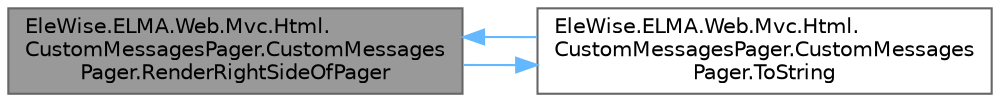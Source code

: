 digraph "EleWise.ELMA.Web.Mvc.Html.CustomMessagesPager.CustomMessagesPager.RenderRightSideOfPager"
{
 // LATEX_PDF_SIZE
  bgcolor="transparent";
  edge [fontname=Helvetica,fontsize=10,labelfontname=Helvetica,labelfontsize=10];
  node [fontname=Helvetica,fontsize=10,shape=box,height=0.2,width=0.4];
  rankdir="LR";
  Node1 [id="Node000001",label="EleWise.ELMA.Web.Mvc.Html.\lCustomMessagesPager.CustomMessages\lPager.RenderRightSideOfPager",height=0.2,width=0.4,color="gray40", fillcolor="grey60", style="filled", fontcolor="black",tooltip=" "];
  Node1 -> Node2 [id="edge1_Node000001_Node000002",color="steelblue1",style="solid",tooltip=" "];
  Node2 [id="Node000002",label="EleWise.ELMA.Web.Mvc.Html.\lCustomMessagesPager.CustomMessages\lPager.ToString",height=0.2,width=0.4,color="grey40", fillcolor="white", style="filled",URL="$class_ele_wise_1_1_e_l_m_a_1_1_web_1_1_mvc_1_1_html_1_1_custom_messages_pager_1_1_custom_messages_pager.html#a84ba7f2c9869b35e704120a77640419a",tooltip=" "];
  Node2 -> Node1 [id="edge2_Node000002_Node000001",color="steelblue1",style="solid",tooltip=" "];
}
